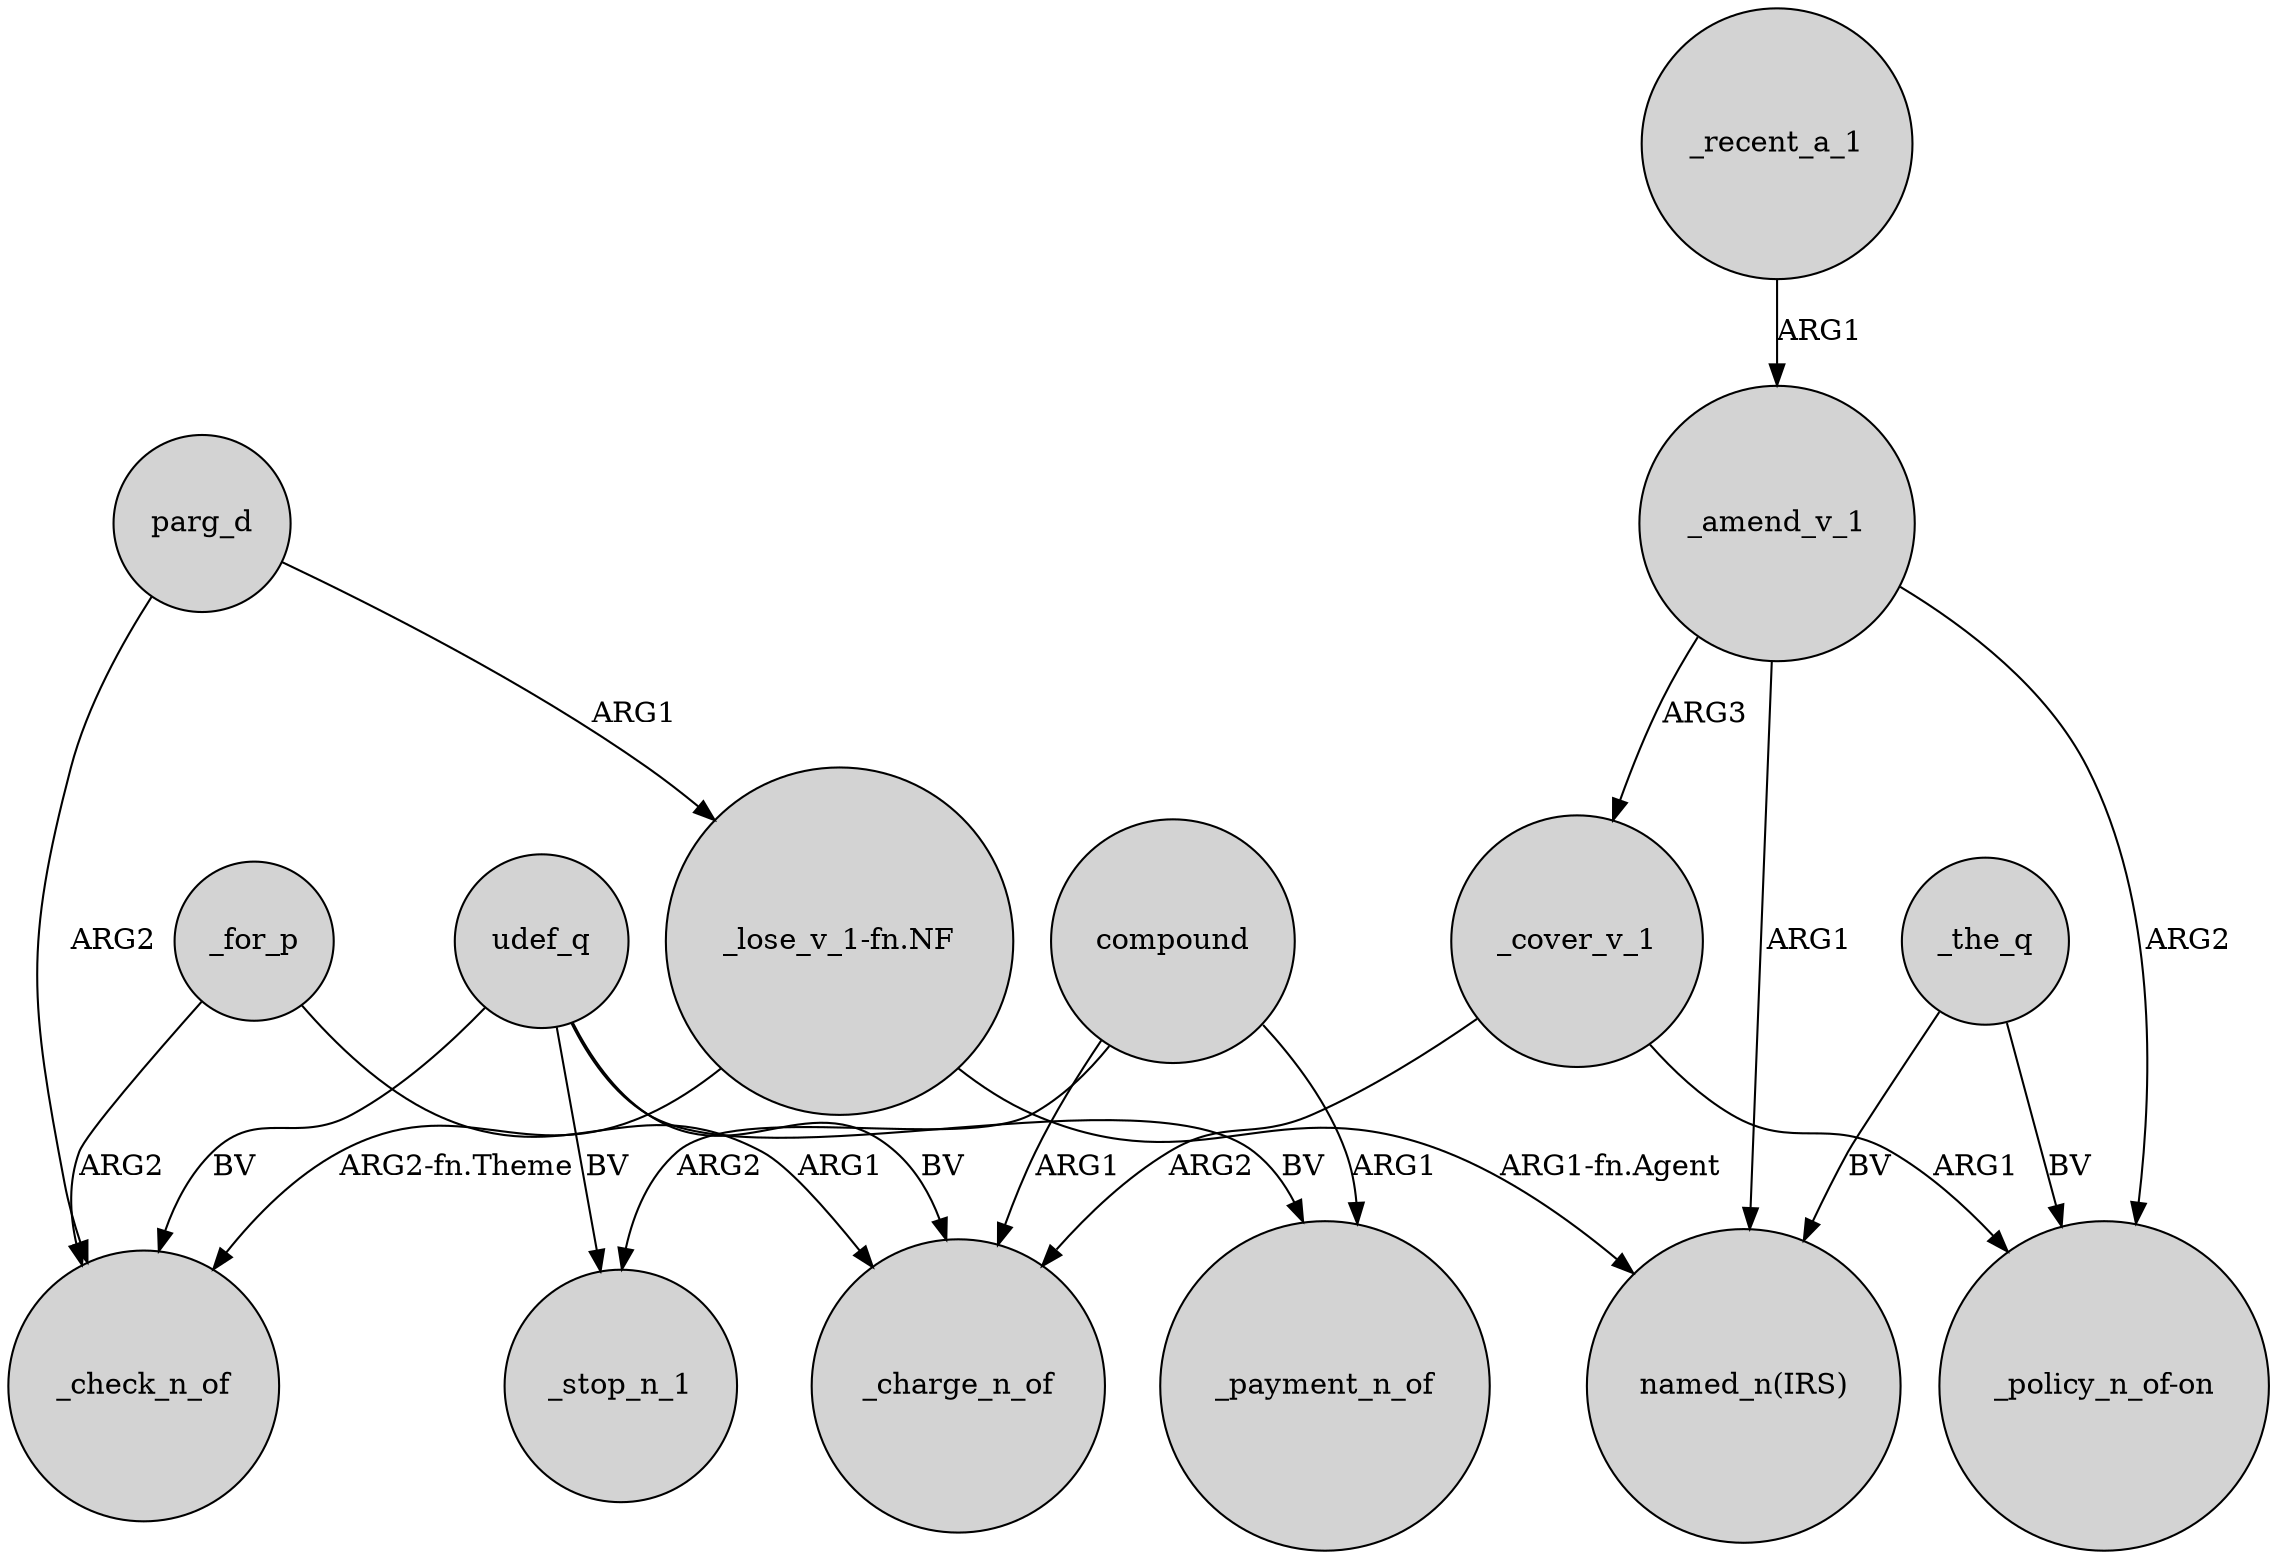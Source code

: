 digraph {
	node [shape=circle style=filled]
	_cover_v_1 -> _charge_n_of [label=ARG2]
	udef_q -> _check_n_of [label=BV]
	_amend_v_1 -> "_policy_n_of-on" [label=ARG2]
	_the_q -> "_policy_n_of-on" [label=BV]
	"_lose_v_1-fn.NF" -> _check_n_of [label="ARG2-fn.Theme"]
	_amend_v_1 -> "named_n(IRS)" [label=ARG1]
	udef_q -> _stop_n_1 [label=BV]
	_for_p -> _charge_n_of [label=ARG1]
	udef_q -> _charge_n_of [label=BV]
	_recent_a_1 -> _amend_v_1 [label=ARG1]
	udef_q -> _payment_n_of [label=BV]
	parg_d -> _check_n_of [label=ARG2]
	compound -> _stop_n_1 [label=ARG2]
	compound -> _charge_n_of [label=ARG1]
	compound -> _payment_n_of [label=ARG1]
	parg_d -> "_lose_v_1-fn.NF" [label=ARG1]
	"_lose_v_1-fn.NF" -> "named_n(IRS)" [label="ARG1-fn.Agent"]
	_the_q -> "named_n(IRS)" [label=BV]
	_amend_v_1 -> _cover_v_1 [label=ARG3]
	_for_p -> _check_n_of [label=ARG2]
	_cover_v_1 -> "_policy_n_of-on" [label=ARG1]
}
